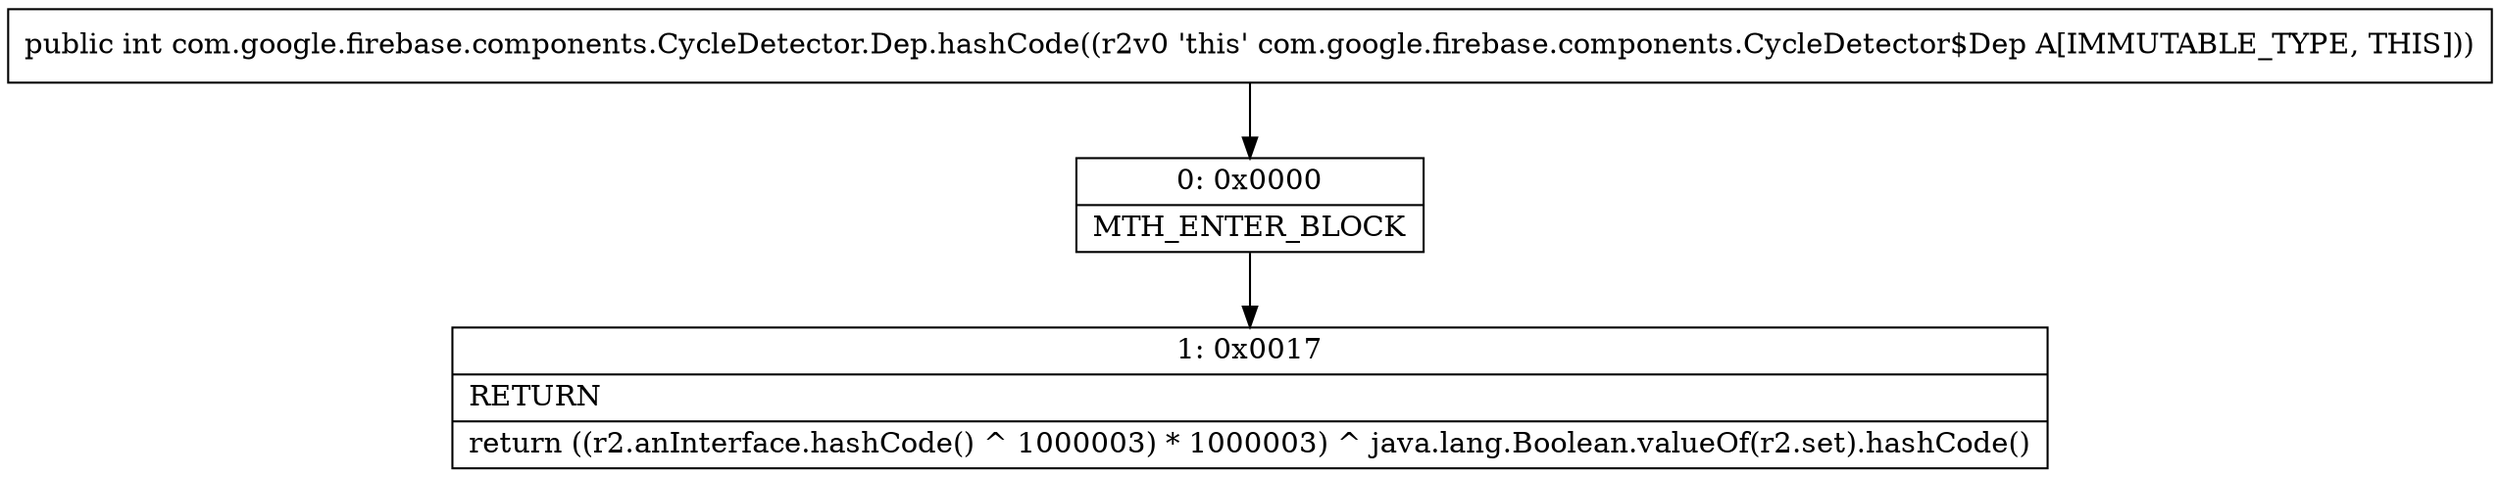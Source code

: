 digraph "CFG forcom.google.firebase.components.CycleDetector.Dep.hashCode()I" {
Node_0 [shape=record,label="{0\:\ 0x0000|MTH_ENTER_BLOCK\l}"];
Node_1 [shape=record,label="{1\:\ 0x0017|RETURN\l|return ((r2.anInterface.hashCode() ^ 1000003) * 1000003) ^ java.lang.Boolean.valueOf(r2.set).hashCode()\l}"];
MethodNode[shape=record,label="{public int com.google.firebase.components.CycleDetector.Dep.hashCode((r2v0 'this' com.google.firebase.components.CycleDetector$Dep A[IMMUTABLE_TYPE, THIS])) }"];
MethodNode -> Node_0;
Node_0 -> Node_1;
}

